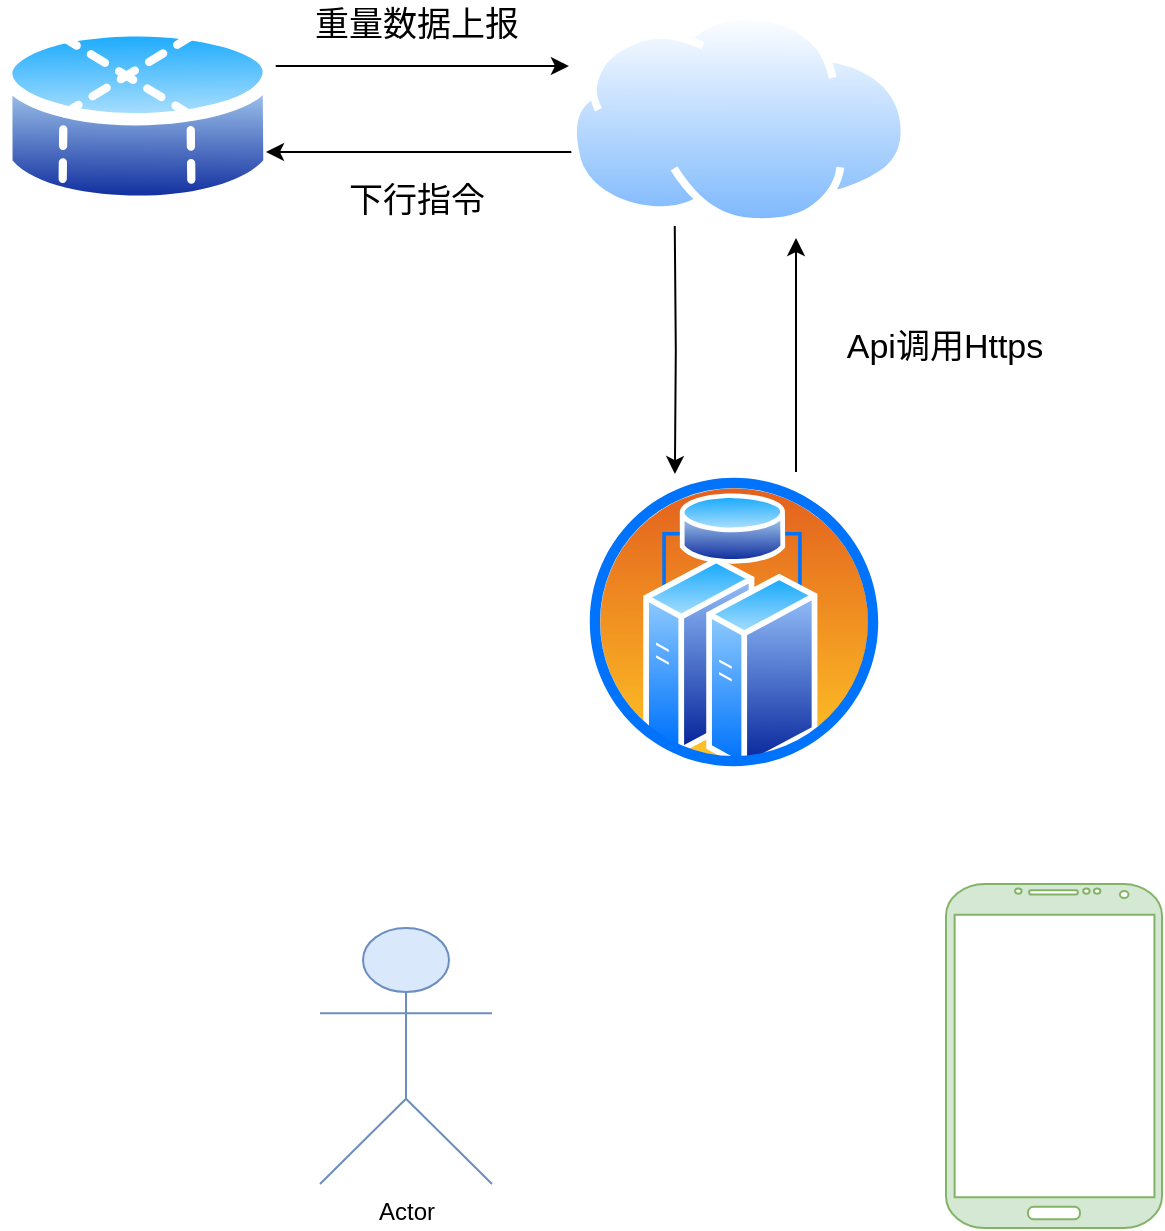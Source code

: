 <mxfile version="16.0.0" type="github">
  <diagram id="lS__tn-EDcYkHJAh8nmP" name="第 1 页">
    <mxGraphModel dx="1426" dy="769" grid="0" gridSize="10" guides="1" tooltips="1" connect="1" arrows="1" fold="1" page="1" pageScale="1" pageWidth="827" pageHeight="1169" math="0" shadow="0">
      <root>
        <mxCell id="0" />
        <mxCell id="1" parent="0" />
        <mxCell id="i9iX3933UqDzT1ooHTSr-12" style="edgeStyle=orthogonalEdgeStyle;rounded=0;orthogonalLoop=1;jettySize=auto;html=1;entryX=0;entryY=0.5;entryDx=0;entryDy=0;" edge="1" parent="1">
          <mxGeometry relative="1" as="geometry">
            <mxPoint x="191.84" y="194" as="sourcePoint" />
            <mxPoint x="338.46" y="194" as="targetPoint" />
          </mxGeometry>
        </mxCell>
        <mxCell id="i9iX3933UqDzT1ooHTSr-3" value="" style="aspect=fixed;perimeter=ellipsePerimeter;html=1;align=center;shadow=0;dashed=0;spacingTop=3;image;image=img/lib/active_directory/database_partition_4.svg;" vertex="1" parent="1">
          <mxGeometry x="54" y="168" width="137.84" height="102" as="geometry" />
        </mxCell>
        <mxCell id="i9iX3933UqDzT1ooHTSr-19" style="edgeStyle=orthogonalEdgeStyle;rounded=0;orthogonalLoop=1;jettySize=auto;html=1;fontSize=17;" edge="1" parent="1">
          <mxGeometry relative="1" as="geometry">
            <mxPoint x="452" y="280" as="targetPoint" />
            <mxPoint x="452" y="397" as="sourcePoint" />
          </mxGeometry>
        </mxCell>
        <mxCell id="i9iX3933UqDzT1ooHTSr-6" value="" style="aspect=fixed;perimeter=ellipsePerimeter;html=1;align=center;shadow=0;dashed=0;spacingTop=3;image;image=img/lib/active_directory/cluster_server.svg;" vertex="1" parent="1">
          <mxGeometry x="346" y="397" width="150" height="150" as="geometry" />
        </mxCell>
        <mxCell id="i9iX3933UqDzT1ooHTSr-7" value="" style="verticalLabelPosition=bottom;verticalAlign=top;html=1;shadow=0;dashed=0;strokeWidth=1;shape=mxgraph.android.phone2;strokeColor=#82b366;fillColor=#d5e8d4;" vertex="1" parent="1">
          <mxGeometry x="527" y="603" width="108" height="172" as="geometry" />
        </mxCell>
        <mxCell id="i9iX3933UqDzT1ooHTSr-10" value="Actor" style="shape=umlActor;verticalLabelPosition=bottom;verticalAlign=top;html=1;fillColor=#dae8fc;strokeColor=#6c8ebf;" vertex="1" parent="1">
          <mxGeometry x="214" y="625" width="86" height="128" as="geometry" />
        </mxCell>
        <mxCell id="i9iX3933UqDzT1ooHTSr-13" style="edgeStyle=orthogonalEdgeStyle;rounded=0;orthogonalLoop=1;jettySize=auto;html=1;" edge="1" parent="1" source="i9iX3933UqDzT1ooHTSr-11">
          <mxGeometry relative="1" as="geometry">
            <mxPoint x="187" y="237" as="targetPoint" />
            <Array as="points">
              <mxPoint x="192" y="237" />
            </Array>
          </mxGeometry>
        </mxCell>
        <mxCell id="i9iX3933UqDzT1ooHTSr-18" style="edgeStyle=orthogonalEdgeStyle;rounded=0;orthogonalLoop=1;jettySize=auto;html=1;fontSize=17;entryX=0.303;entryY=0.007;entryDx=0;entryDy=0;entryPerimeter=0;" edge="1" parent="1" target="i9iX3933UqDzT1ooHTSr-6">
          <mxGeometry relative="1" as="geometry">
            <mxPoint x="391.38" y="383" as="targetPoint" />
            <mxPoint x="391.38" y="274" as="sourcePoint" />
          </mxGeometry>
        </mxCell>
        <mxCell id="i9iX3933UqDzT1ooHTSr-11" value="" style="aspect=fixed;perimeter=ellipsePerimeter;html=1;align=center;shadow=0;dashed=0;spacingTop=3;image;image=img/lib/active_directory/internet_cloud.svg;" vertex="1" parent="1">
          <mxGeometry x="338.46" y="167" width="169.84" height="107" as="geometry" />
        </mxCell>
        <mxCell id="i9iX3933UqDzT1ooHTSr-14" value="&lt;font style=&quot;font-size: 17px&quot;&gt;重量数据上报&lt;/font&gt;" style="text;html=1;strokeColor=none;fillColor=none;align=center;verticalAlign=middle;whiteSpace=wrap;rounded=0;" vertex="1" parent="1">
          <mxGeometry x="207" y="161" width="111" height="26" as="geometry" />
        </mxCell>
        <mxCell id="i9iX3933UqDzT1ooHTSr-15" value="&lt;font style=&quot;font-size: 17px&quot;&gt;下行指令&lt;/font&gt;" style="text;html=1;strokeColor=none;fillColor=none;align=center;verticalAlign=middle;whiteSpace=wrap;rounded=0;" vertex="1" parent="1">
          <mxGeometry x="207" y="249" width="111" height="26" as="geometry" />
        </mxCell>
        <mxCell id="i9iX3933UqDzT1ooHTSr-20" value="&lt;span style=&quot;font-size: 17px&quot;&gt;Api调用Https&lt;/span&gt;" style="text;html=1;strokeColor=none;fillColor=none;align=center;verticalAlign=middle;whiteSpace=wrap;rounded=0;rotation=0;" vertex="1" parent="1">
          <mxGeometry x="469" y="314" width="115" height="41" as="geometry" />
        </mxCell>
      </root>
    </mxGraphModel>
  </diagram>
</mxfile>
